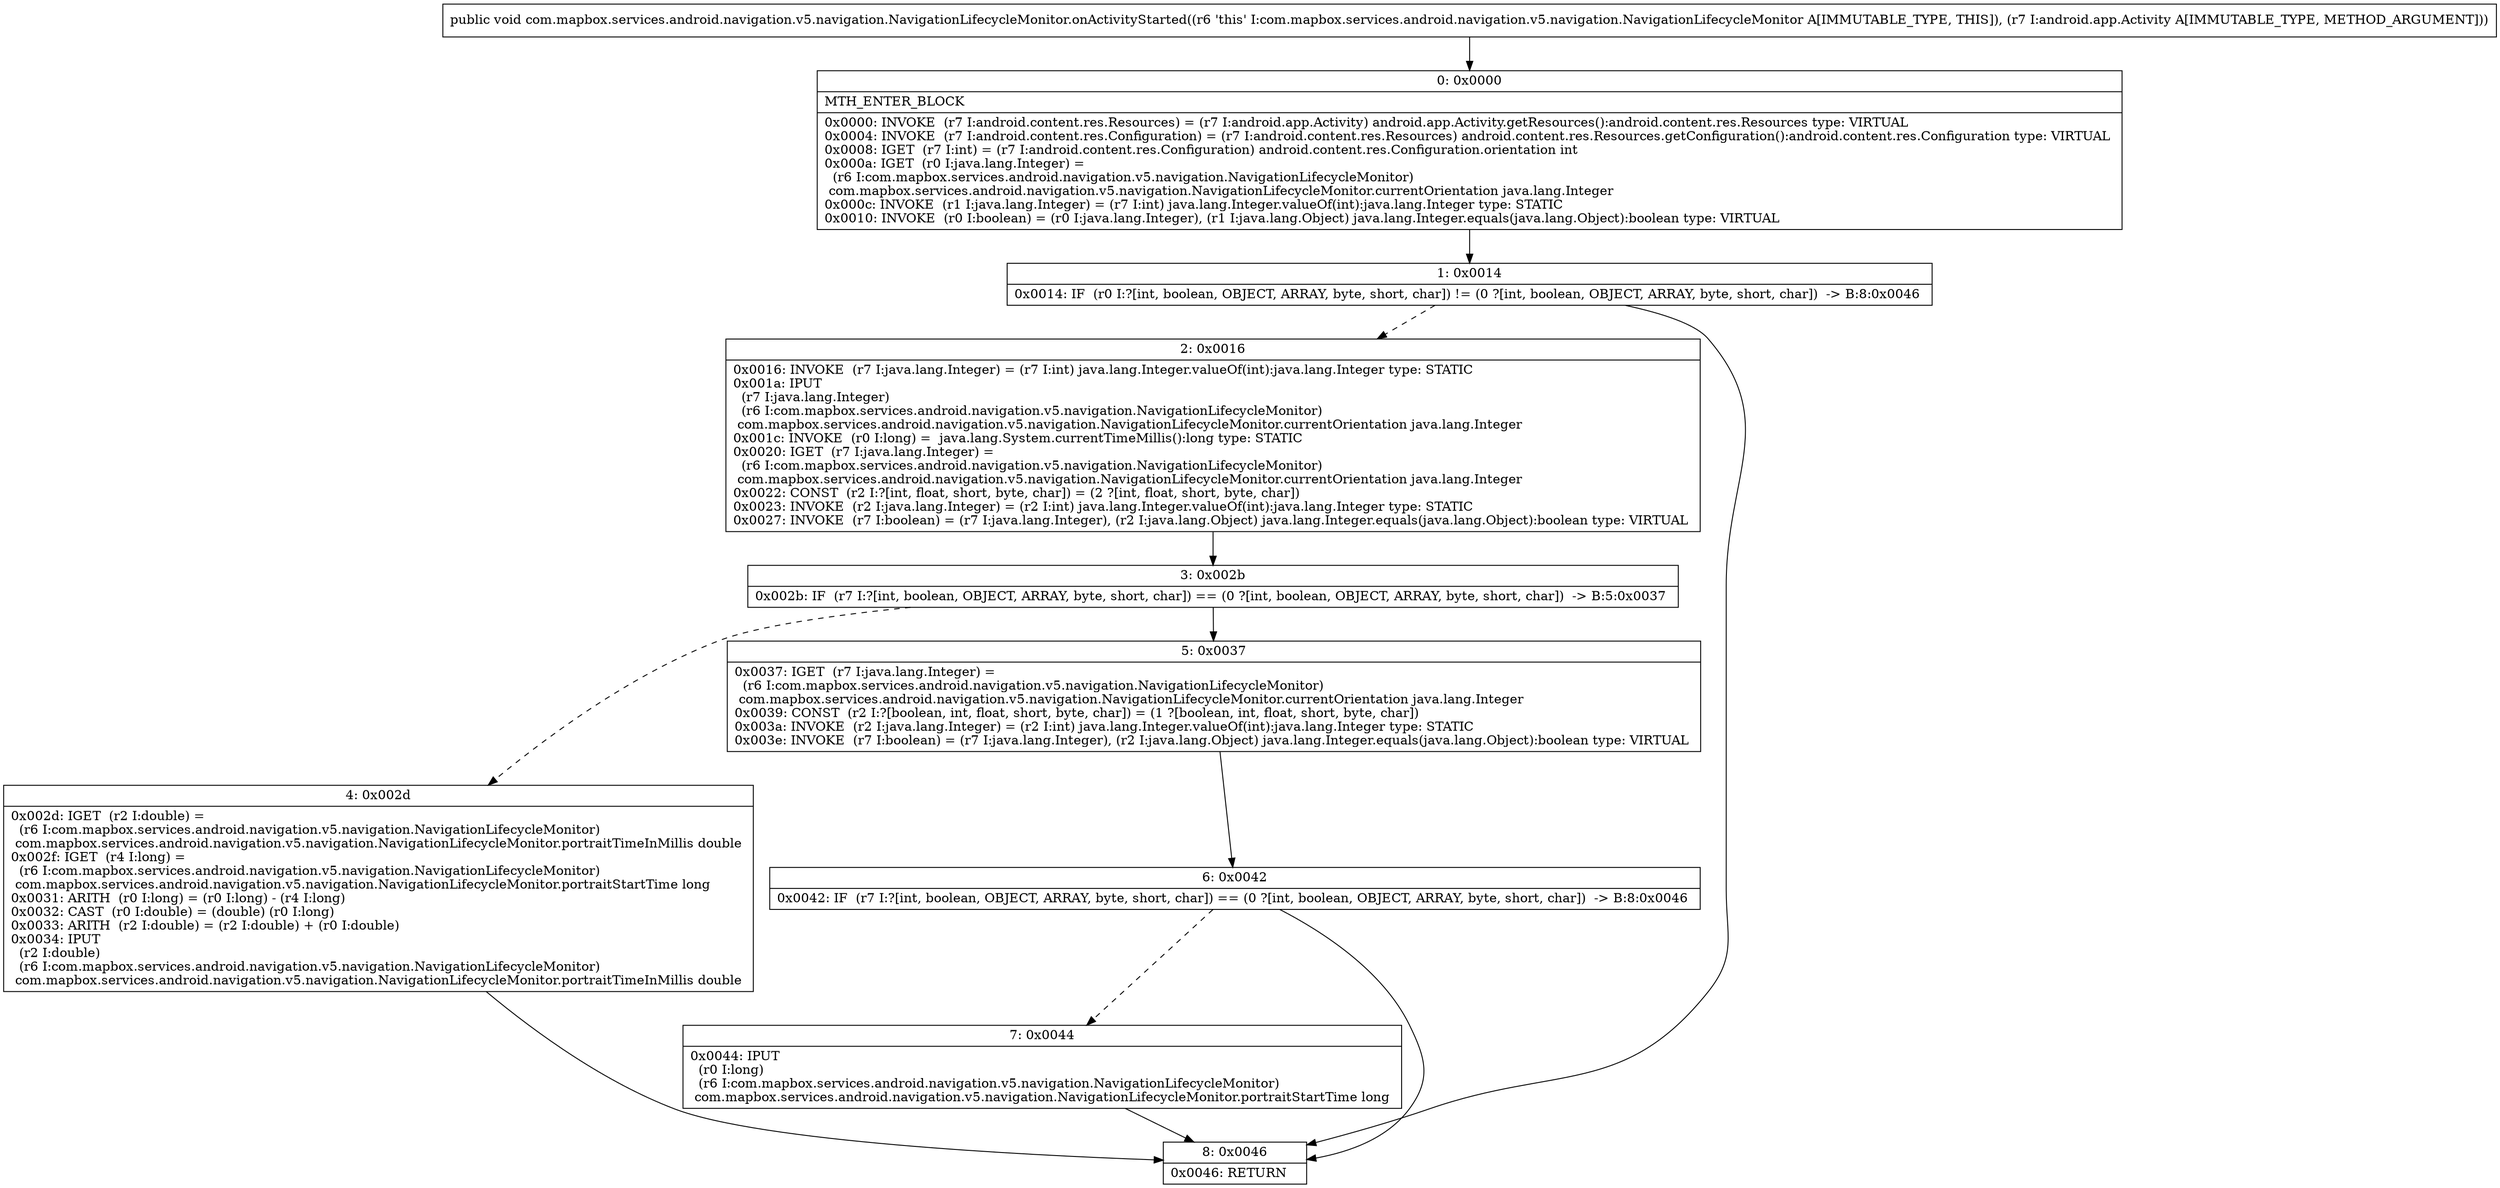 digraph "CFG forcom.mapbox.services.android.navigation.v5.navigation.NavigationLifecycleMonitor.onActivityStarted(Landroid\/app\/Activity;)V" {
Node_0 [shape=record,label="{0\:\ 0x0000|MTH_ENTER_BLOCK\l|0x0000: INVOKE  (r7 I:android.content.res.Resources) = (r7 I:android.app.Activity) android.app.Activity.getResources():android.content.res.Resources type: VIRTUAL \l0x0004: INVOKE  (r7 I:android.content.res.Configuration) = (r7 I:android.content.res.Resources) android.content.res.Resources.getConfiguration():android.content.res.Configuration type: VIRTUAL \l0x0008: IGET  (r7 I:int) = (r7 I:android.content.res.Configuration) android.content.res.Configuration.orientation int \l0x000a: IGET  (r0 I:java.lang.Integer) = \l  (r6 I:com.mapbox.services.android.navigation.v5.navigation.NavigationLifecycleMonitor)\l com.mapbox.services.android.navigation.v5.navigation.NavigationLifecycleMonitor.currentOrientation java.lang.Integer \l0x000c: INVOKE  (r1 I:java.lang.Integer) = (r7 I:int) java.lang.Integer.valueOf(int):java.lang.Integer type: STATIC \l0x0010: INVOKE  (r0 I:boolean) = (r0 I:java.lang.Integer), (r1 I:java.lang.Object) java.lang.Integer.equals(java.lang.Object):boolean type: VIRTUAL \l}"];
Node_1 [shape=record,label="{1\:\ 0x0014|0x0014: IF  (r0 I:?[int, boolean, OBJECT, ARRAY, byte, short, char]) != (0 ?[int, boolean, OBJECT, ARRAY, byte, short, char])  \-\> B:8:0x0046 \l}"];
Node_2 [shape=record,label="{2\:\ 0x0016|0x0016: INVOKE  (r7 I:java.lang.Integer) = (r7 I:int) java.lang.Integer.valueOf(int):java.lang.Integer type: STATIC \l0x001a: IPUT  \l  (r7 I:java.lang.Integer)\l  (r6 I:com.mapbox.services.android.navigation.v5.navigation.NavigationLifecycleMonitor)\l com.mapbox.services.android.navigation.v5.navigation.NavigationLifecycleMonitor.currentOrientation java.lang.Integer \l0x001c: INVOKE  (r0 I:long) =  java.lang.System.currentTimeMillis():long type: STATIC \l0x0020: IGET  (r7 I:java.lang.Integer) = \l  (r6 I:com.mapbox.services.android.navigation.v5.navigation.NavigationLifecycleMonitor)\l com.mapbox.services.android.navigation.v5.navigation.NavigationLifecycleMonitor.currentOrientation java.lang.Integer \l0x0022: CONST  (r2 I:?[int, float, short, byte, char]) = (2 ?[int, float, short, byte, char]) \l0x0023: INVOKE  (r2 I:java.lang.Integer) = (r2 I:int) java.lang.Integer.valueOf(int):java.lang.Integer type: STATIC \l0x0027: INVOKE  (r7 I:boolean) = (r7 I:java.lang.Integer), (r2 I:java.lang.Object) java.lang.Integer.equals(java.lang.Object):boolean type: VIRTUAL \l}"];
Node_3 [shape=record,label="{3\:\ 0x002b|0x002b: IF  (r7 I:?[int, boolean, OBJECT, ARRAY, byte, short, char]) == (0 ?[int, boolean, OBJECT, ARRAY, byte, short, char])  \-\> B:5:0x0037 \l}"];
Node_4 [shape=record,label="{4\:\ 0x002d|0x002d: IGET  (r2 I:double) = \l  (r6 I:com.mapbox.services.android.navigation.v5.navigation.NavigationLifecycleMonitor)\l com.mapbox.services.android.navigation.v5.navigation.NavigationLifecycleMonitor.portraitTimeInMillis double \l0x002f: IGET  (r4 I:long) = \l  (r6 I:com.mapbox.services.android.navigation.v5.navigation.NavigationLifecycleMonitor)\l com.mapbox.services.android.navigation.v5.navigation.NavigationLifecycleMonitor.portraitStartTime long \l0x0031: ARITH  (r0 I:long) = (r0 I:long) \- (r4 I:long) \l0x0032: CAST  (r0 I:double) = (double) (r0 I:long) \l0x0033: ARITH  (r2 I:double) = (r2 I:double) + (r0 I:double) \l0x0034: IPUT  \l  (r2 I:double)\l  (r6 I:com.mapbox.services.android.navigation.v5.navigation.NavigationLifecycleMonitor)\l com.mapbox.services.android.navigation.v5.navigation.NavigationLifecycleMonitor.portraitTimeInMillis double \l}"];
Node_5 [shape=record,label="{5\:\ 0x0037|0x0037: IGET  (r7 I:java.lang.Integer) = \l  (r6 I:com.mapbox.services.android.navigation.v5.navigation.NavigationLifecycleMonitor)\l com.mapbox.services.android.navigation.v5.navigation.NavigationLifecycleMonitor.currentOrientation java.lang.Integer \l0x0039: CONST  (r2 I:?[boolean, int, float, short, byte, char]) = (1 ?[boolean, int, float, short, byte, char]) \l0x003a: INVOKE  (r2 I:java.lang.Integer) = (r2 I:int) java.lang.Integer.valueOf(int):java.lang.Integer type: STATIC \l0x003e: INVOKE  (r7 I:boolean) = (r7 I:java.lang.Integer), (r2 I:java.lang.Object) java.lang.Integer.equals(java.lang.Object):boolean type: VIRTUAL \l}"];
Node_6 [shape=record,label="{6\:\ 0x0042|0x0042: IF  (r7 I:?[int, boolean, OBJECT, ARRAY, byte, short, char]) == (0 ?[int, boolean, OBJECT, ARRAY, byte, short, char])  \-\> B:8:0x0046 \l}"];
Node_7 [shape=record,label="{7\:\ 0x0044|0x0044: IPUT  \l  (r0 I:long)\l  (r6 I:com.mapbox.services.android.navigation.v5.navigation.NavigationLifecycleMonitor)\l com.mapbox.services.android.navigation.v5.navigation.NavigationLifecycleMonitor.portraitStartTime long \l}"];
Node_8 [shape=record,label="{8\:\ 0x0046|0x0046: RETURN   \l}"];
MethodNode[shape=record,label="{public void com.mapbox.services.android.navigation.v5.navigation.NavigationLifecycleMonitor.onActivityStarted((r6 'this' I:com.mapbox.services.android.navigation.v5.navigation.NavigationLifecycleMonitor A[IMMUTABLE_TYPE, THIS]), (r7 I:android.app.Activity A[IMMUTABLE_TYPE, METHOD_ARGUMENT])) }"];
MethodNode -> Node_0;
Node_0 -> Node_1;
Node_1 -> Node_2[style=dashed];
Node_1 -> Node_8;
Node_2 -> Node_3;
Node_3 -> Node_4[style=dashed];
Node_3 -> Node_5;
Node_4 -> Node_8;
Node_5 -> Node_6;
Node_6 -> Node_7[style=dashed];
Node_6 -> Node_8;
Node_7 -> Node_8;
}

